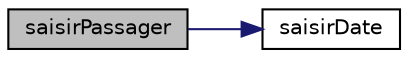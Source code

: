 digraph "saisirPassager"
{
  edge [fontname="Helvetica",fontsize="10",labelfontname="Helvetica",labelfontsize="10"];
  node [fontname="Helvetica",fontsize="10",shape=record];
  rankdir="LR";
  Node72 [label="saisirPassager",height=0.2,width=0.4,color="black", fillcolor="grey75", style="filled", fontcolor="black"];
  Node72 -> Node73 [color="midnightblue",fontsize="10",style="solid"];
  Node73 [label="saisirDate",height=0.2,width=0.4,color="black", fillcolor="white", style="filled",URL="$dd/d76/projet_8c.html#a4bf01fe3d4f4455f5031752444ffab0e",tooltip="Dernier numéro de ticket bagage délivré "];
}
